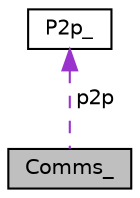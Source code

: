 digraph "Comms_"
{
 // LATEX_PDF_SIZE
  edge [fontname="Helvetica",fontsize="10",labelfontname="Helvetica",labelfontsize="10"];
  node [fontname="Helvetica",fontsize="10",shape=record];
  Node1 [label="Comms_",height=0.2,width=0.4,color="black", fillcolor="grey75", style="filled", fontcolor="black",tooltip=" "];
  Node2 -> Node1 [dir="back",color="darkorchid3",fontsize="10",style="dashed",label=" p2p" ,fontname="Helvetica"];
  Node2 [label="P2p_",height=0.2,width=0.4,color="black", fillcolor="white", style="filled",URL="$struct_p2p__.html",tooltip=" "];
}
